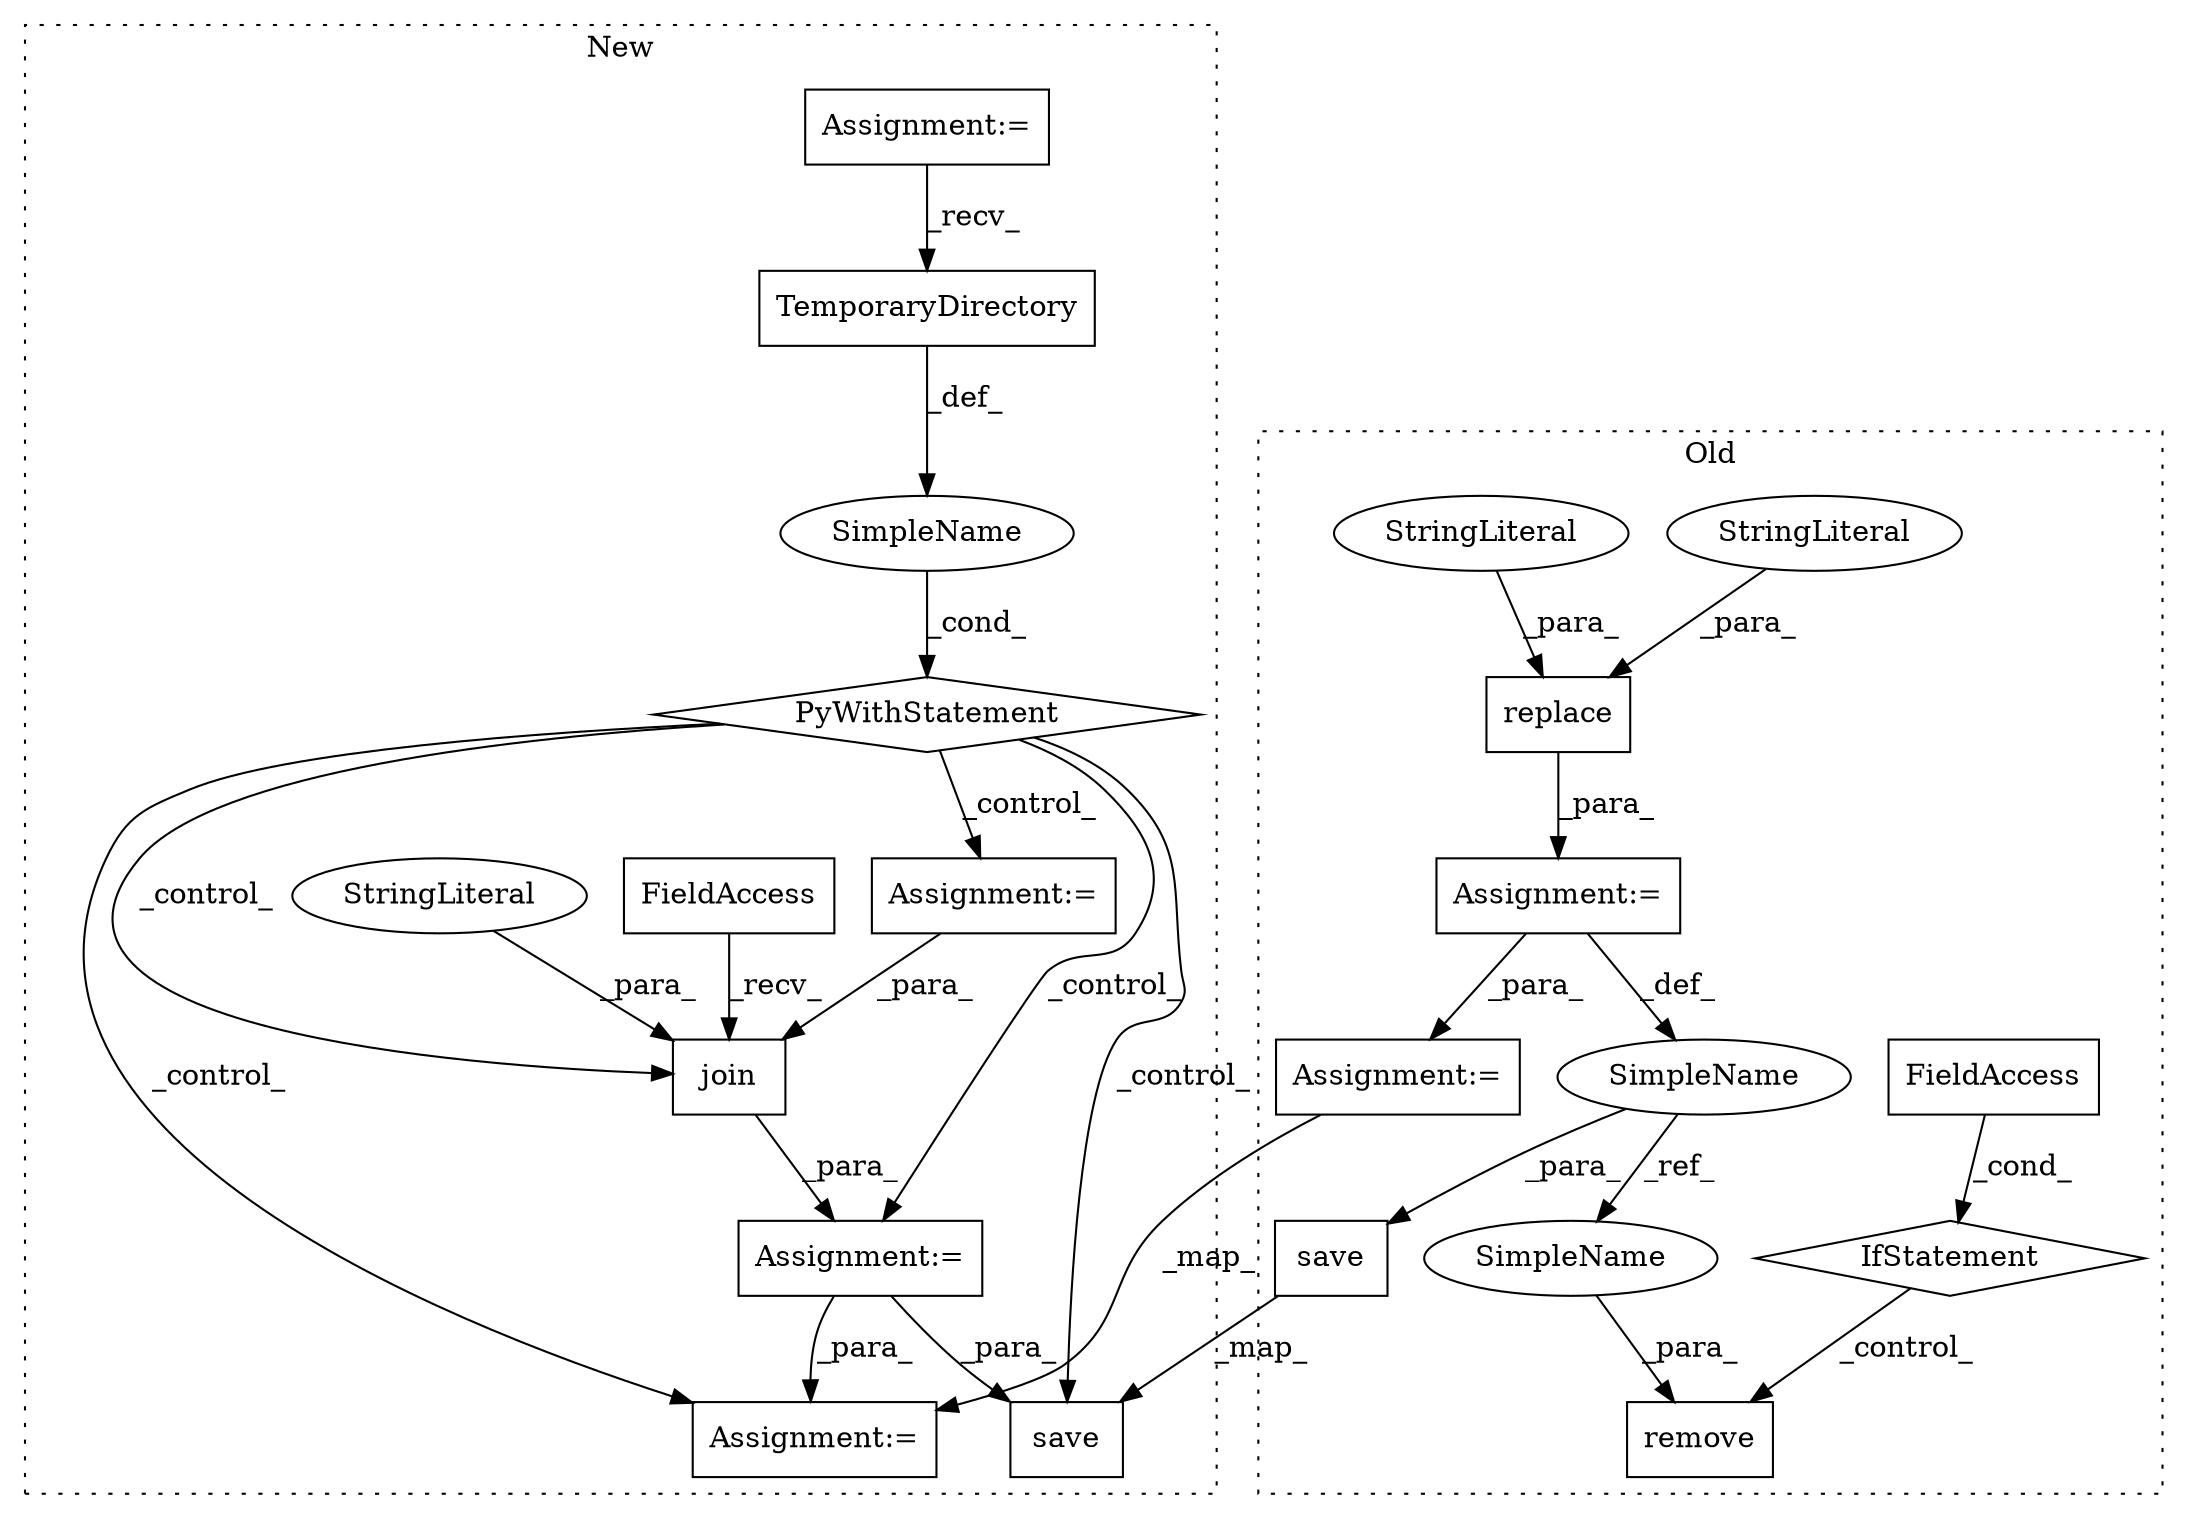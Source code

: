 digraph G {
subgraph cluster0 {
1 [label="remove" a="32" s="5353,5366" l="7,1" shape="box"];
10 [label="Assignment:=" a="7" s="4434" l="1" shape="box"];
12 [label="Assignment:=" a="7" s="4513" l="1" shape="box"];
14 [label="replace" a="32" s="4441,4479" l="8,1" shape="box"];
15 [label="SimpleName" a="42" s="4428" l="6" shape="ellipse"];
16 [label="save" a="32" s="4488,4504" l="5,1" shape="box"];
18 [label="FieldAccess" a="22" s="5328" l="12" shape="box"];
19 [label="IfStatement" a="25" s="5324,5340" l="4,2" shape="diamond"];
20 [label="StringLiteral" a="45" s="4464" l="15" shape="ellipse"];
21 [label="StringLiteral" a="45" s="4449" l="14" shape="ellipse"];
22 [label="SimpleName" a="42" s="5360" l="6" shape="ellipse"];
label = "Old";
style="dotted";
}
subgraph cluster1 {
2 [label="join" a="32" s="4594,4651" l="5,1" shape="box"];
3 [label="FieldAccess" a="22" s="4586" l="7" shape="box"];
4 [label="StringLiteral" a="45" s="4606" l="45" shape="ellipse"];
5 [label="Assignment:=" a="7" s="4585" l="1" shape="box"];
6 [label="SimpleName" a="42" s="" l="" shape="ellipse"];
7 [label="Assignment:=" a="7" s="3847" l="8" shape="box"];
8 [label="TemporaryDirectory" a="32" s="4527" l="20" shape="box"];
9 [label="PyWithStatement" a="104" s="4508,4547" l="10,2" shape="diamond"];
11 [label="Assignment:=" a="7" s="4689" l="1" shape="box"];
13 [label="Assignment:=" a="7" s="4565" l="6" shape="box"];
17 [label="save" a="32" s="4662,4678" l="5,1" shape="box"];
label = "New";
style="dotted";
}
2 -> 5 [label="_para_"];
3 -> 2 [label="_recv_"];
4 -> 2 [label="_para_"];
5 -> 11 [label="_para_"];
5 -> 17 [label="_para_"];
6 -> 9 [label="_cond_"];
7 -> 8 [label="_recv_"];
8 -> 6 [label="_def_"];
9 -> 5 [label="_control_"];
9 -> 13 [label="_control_"];
9 -> 11 [label="_control_"];
9 -> 17 [label="_control_"];
9 -> 2 [label="_control_"];
10 -> 12 [label="_para_"];
10 -> 15 [label="_def_"];
12 -> 11 [label="_map_"];
13 -> 2 [label="_para_"];
14 -> 10 [label="_para_"];
15 -> 16 [label="_para_"];
15 -> 22 [label="_ref_"];
16 -> 17 [label="_map_"];
18 -> 19 [label="_cond_"];
19 -> 1 [label="_control_"];
20 -> 14 [label="_para_"];
21 -> 14 [label="_para_"];
22 -> 1 [label="_para_"];
}